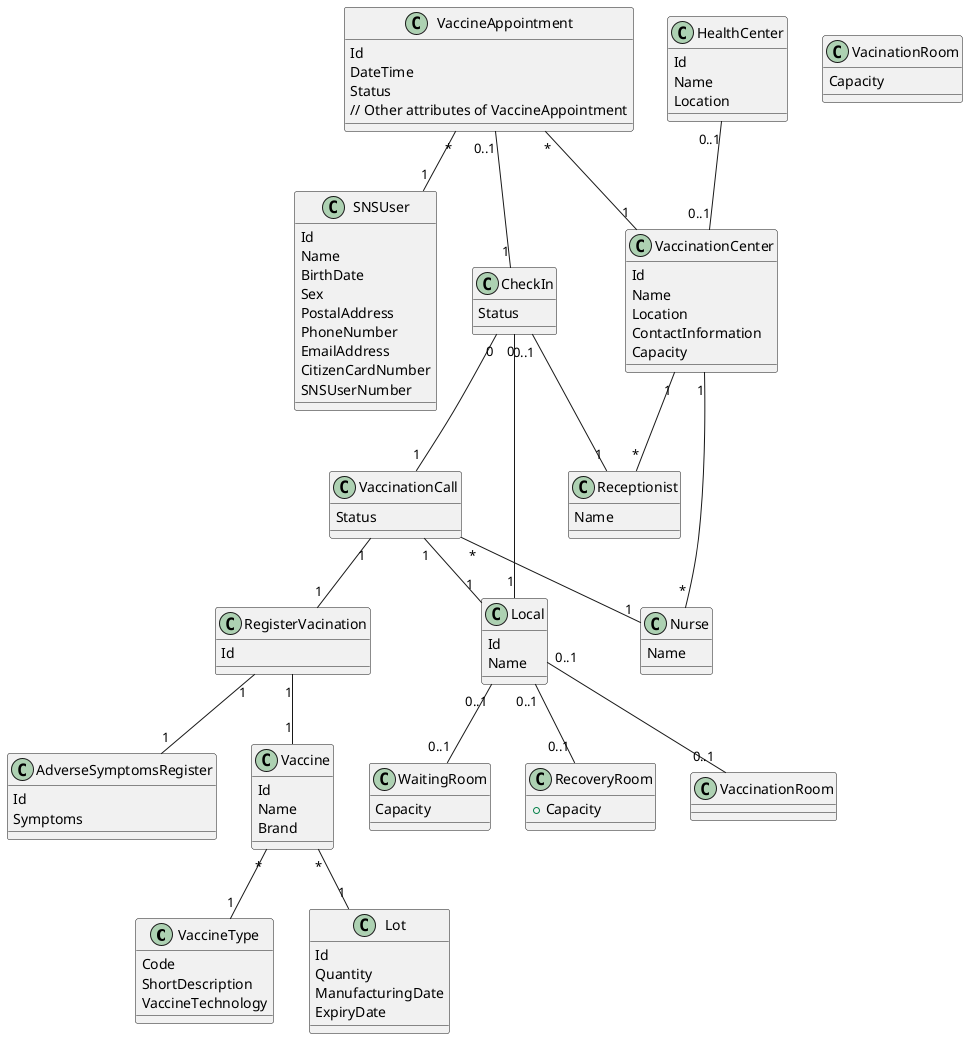 @startuml

!define ENTITY class
!define ENDENTITY end class


ENTITY VaccineType {
    Code
    ShortDescription
    VaccineTechnology
}

ENTITY Vaccine {
    Id
    Name
    Brand
}

ENTITY SNSUser {
    Id
    Name
    BirthDate
    Sex
    PostalAddress
    PhoneNumber
    EmailAddress
    CitizenCardNumber
    SNSUserNumber
}

ENTITY VaccinationCenter {
    Id
    Name
    Location
    ContactInformation
    Capacity
}

ENTITY Receptionist {
    Name
}

ENTITY Nurse {
    Name
}

ENTITY HealthCenter {
     Id
     Name
     Location
}

ENTITY VaccineAppointment {
    Id
       DateTime
       Status
    // Other attributes of VaccineAppointment
}


ENTITY VaccinationCall {
Status
}


ENTITY AdverseSymptomsRegister {
Id
    Symptoms
}

ENTITY Lot {
 Id
    Quantity
    ManufacturingDate
    ExpiryDate
}

ENTITY Local {
Id
    Name
}

ENTITY CheckIn {
Status
}

ENTITY WaitingRoom {
Capacity
}

ENTITY VacinationRoom {
Capacity
}

ENTITY RecoveryRoom {
+Capacity
}

ENTITY RegisterVacination {
Id
}



VaccinationCenter "1" -- "*" Nurse
VaccinationCenter "1" -- "*" Receptionist
VaccineAppointment "0..1" -- "1" CheckIn
VaccineAppointment "*" -- "1" SNSUser
VaccineAppointment "*" -- "1" VaccinationCenter
VaccinationCall "*" -- "1" Nurse
VaccinationCall "1" -- "1" Local
VaccinationCall "1" -- "1" RegisterVacination
RegisterVacination "1" -- "1" AdverseSymptomsRegister
RegisterVacination "1" -- "1" Vaccine
CheckIn "0..1" -- "1" Receptionist
CheckIn "0" -- "1" Local
CheckIn "0" -- "1" VaccinationCall
Vaccine "*" -- "1" Lot
Vaccine "*" -- "1" VaccineType
Local "0..1" -- "0..1" WaitingRoom
Local "0..1" -- "0..1" VaccinationRoom
Local "0..1" -- "0..1" RecoveryRoom
HealthCenter "0..1" -- "0..1" VaccinationCenter



@enduml

